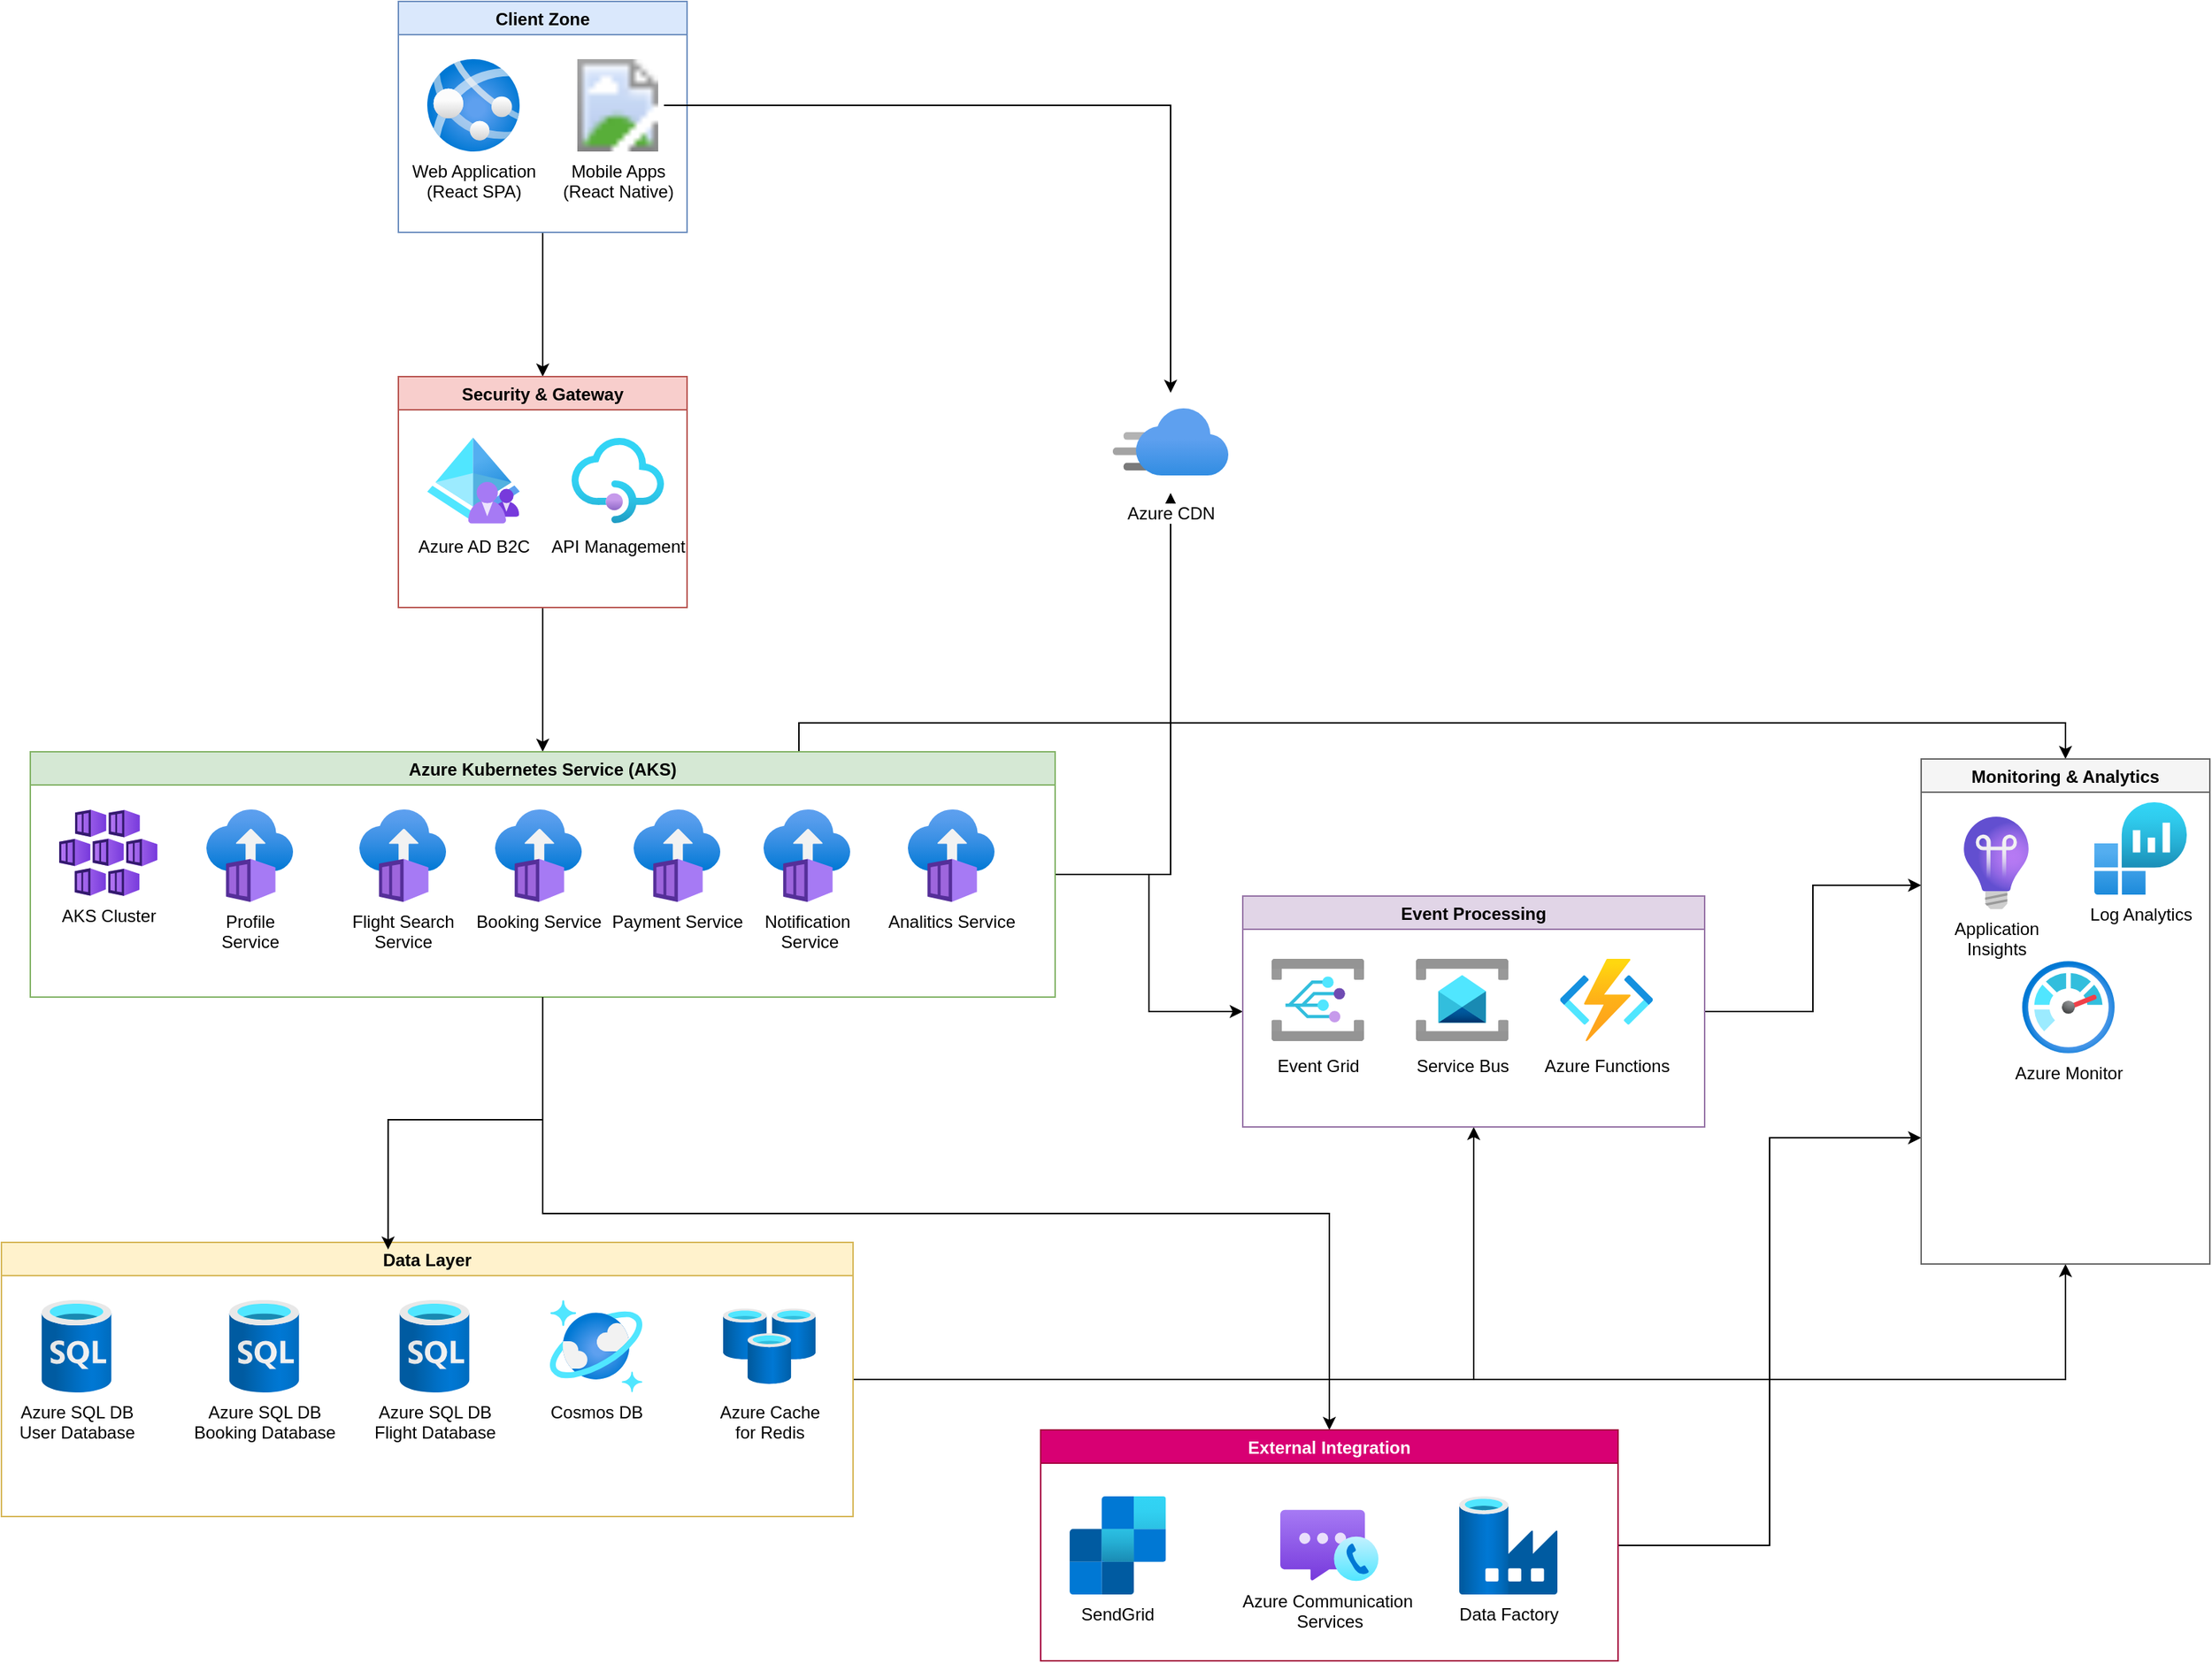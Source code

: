 <mxfile version="25.0.3">
  <diagram id="azure-architecture" name="Azure Conference System Architecture">
    <mxGraphModel dx="3044" dy="2231" grid="1" gridSize="10" guides="1" tooltips="1" connect="1" arrows="1" fold="1" page="1" pageScale="1" pageWidth="1169" pageHeight="827" math="0" shadow="0">
      <root>
        <mxCell id="0" />
        <mxCell id="1" parent="0" />
        <mxCell id="rSL_InwBDzqtrl6E5jdu-8" style="edgeStyle=orthogonalEdgeStyle;rounded=0;orthogonalLoop=1;jettySize=auto;html=1;entryX=0.5;entryY=0;entryDx=0;entryDy=0;" edge="1" parent="1" source="clients_zone" target="security_zone">
          <mxGeometry relative="1" as="geometry" />
        </mxCell>
        <mxCell id="clients_zone" value="Client Zone" style="swimlane;fillColor=#dae8fc;strokeColor=#6c8ebf;fontStyle=1" parent="1" vertex="1">
          <mxGeometry x="335" y="-270" width="200" height="160" as="geometry" />
        </mxCell>
        <mxCell id="web_app" value="Web Application&lt;br&gt;(React SPA)" style="aspect=fixed;html=1;points=[];align=center;image;fontSize=12;image=img/lib/azure2/app_services/App_Services.svg;" parent="clients_zone" vertex="1">
          <mxGeometry x="20" y="40" width="64" height="64" as="geometry" />
        </mxCell>
        <mxCell id="mobile_app" value="Mobile Apps&#xa;(React Native)" style="aspect=fixed;html=1;points=[];align=center;image;fontSize=12;image=img/lib/azure2/mobile/Mobile_Engagement.svg;" parent="clients_zone" vertex="1">
          <mxGeometry x="120" y="40" width="64" height="64" as="geometry" />
        </mxCell>
        <mxCell id="rSL_InwBDzqtrl6E5jdu-7" style="edgeStyle=orthogonalEdgeStyle;rounded=0;orthogonalLoop=1;jettySize=auto;html=1;entryX=0.5;entryY=0;entryDx=0;entryDy=0;" edge="1" parent="1" source="security_zone" target="aks_zone">
          <mxGeometry relative="1" as="geometry" />
        </mxCell>
        <mxCell id="security_zone" value="Security &amp; Gateway" style="swimlane;fillColor=#f8cecc;strokeColor=#b85450;fontStyle=1" parent="1" vertex="1">
          <mxGeometry x="335" y="-10" width="200" height="160" as="geometry" />
        </mxCell>
        <mxCell id="aad_b2c" value="Azure AD B2C" style="aspect=fixed;html=1;points=[];align=center;image;fontSize=12;image=img/lib/azure2/identity/Azure_AD_B2C.svg;" parent="security_zone" vertex="1">
          <mxGeometry x="20" y="40" width="64" height="64" as="geometry" />
        </mxCell>
        <mxCell id="api_mgmt" value="API Management" style="aspect=fixed;html=1;points=[];align=center;image;fontSize=12;image=img/lib/azure2/app_services/API_Management_Services.svg;" parent="security_zone" vertex="1">
          <mxGeometry x="120" y="40" width="64" height="64" as="geometry" />
        </mxCell>
        <mxCell id="rSL_InwBDzqtrl6E5jdu-1" style="edgeStyle=orthogonalEdgeStyle;rounded=0;orthogonalLoop=1;jettySize=auto;html=1;" edge="1" parent="1" source="aks_zone" target="event_zone">
          <mxGeometry relative="1" as="geometry" />
        </mxCell>
        <mxCell id="rSL_InwBDzqtrl6E5jdu-5" style="edgeStyle=orthogonalEdgeStyle;rounded=0;orthogonalLoop=1;jettySize=auto;html=1;entryX=0;entryY=0.5;entryDx=0;entryDy=0;" edge="1" parent="1" source="aks_zone" target="JNAILvhhKDJsEu1cFrxP-38">
          <mxGeometry relative="1" as="geometry" />
        </mxCell>
        <mxCell id="rSL_InwBDzqtrl6E5jdu-6" style="edgeStyle=orthogonalEdgeStyle;rounded=0;orthogonalLoop=1;jettySize=auto;html=1;" edge="1" parent="1" source="aks_zone" target="cdn">
          <mxGeometry relative="1" as="geometry" />
        </mxCell>
        <mxCell id="rSL_InwBDzqtrl6E5jdu-14" style="edgeStyle=orthogonalEdgeStyle;rounded=0;orthogonalLoop=1;jettySize=auto;html=1;exitX=0.75;exitY=0;exitDx=0;exitDy=0;entryX=0.5;entryY=0;entryDx=0;entryDy=0;" edge="1" parent="1" source="aks_zone" target="monitoring_zone">
          <mxGeometry relative="1" as="geometry" />
        </mxCell>
        <mxCell id="aks_zone" value="Azure Kubernetes Service (AKS)" style="swimlane;fillColor=#d5e8d4;strokeColor=#82b366;fontStyle=1" parent="1" vertex="1">
          <mxGeometry x="80" y="250" width="710" height="170" as="geometry" />
        </mxCell>
        <mxCell id="aks_cluster" value="AKS Cluster" style="aspect=fixed;html=1;points=[];align=center;image;fontSize=12;image=img/lib/azure2/containers/Kubernetes_Services.svg;" parent="aks_zone" vertex="1">
          <mxGeometry x="20" y="40" width="68" height="60" as="geometry" />
        </mxCell>
        <mxCell id="conference_svc" value="Profile&lt;br&gt;&lt;div&gt;Service&lt;/div&gt;" style="aspect=fixed;html=1;points=[];align=center;image;fontSize=12;image=img/lib/azure2/containers/Container_Instances.svg;" parent="aks_zone" vertex="1">
          <mxGeometry x="120" y="40" width="64" height="64" as="geometry" />
        </mxCell>
        <mxCell id="session_svc" value="Flight Search&lt;div&gt;Service&lt;/div&gt;" style="aspect=fixed;html=1;points=[];align=center;image;fontSize=12;image=img/lib/azure2/containers/Container_Instances.svg;" parent="aks_zone" vertex="1">
          <mxGeometry x="226" y="40" width="64" height="64" as="geometry" />
        </mxCell>
        <mxCell id="voting_svc" value="Booking Service" style="aspect=fixed;html=1;points=[];align=center;image;fontSize=12;image=img/lib/azure2/containers/Container_Instances.svg;" parent="aks_zone" vertex="1">
          <mxGeometry x="320" y="40" width="64" height="64" as="geometry" />
        </mxCell>
        <mxCell id="JNAILvhhKDJsEu1cFrxP-23" value="Payment Service" style="aspect=fixed;html=1;points=[];align=center;image;fontSize=12;image=img/lib/azure2/containers/Container_Instances.svg;" parent="aks_zone" vertex="1">
          <mxGeometry x="416" y="40" width="64" height="64" as="geometry" />
        </mxCell>
        <mxCell id="JNAILvhhKDJsEu1cFrxP-24" value="Notification&lt;div&gt;&amp;nbsp;Service&lt;/div&gt;" style="aspect=fixed;html=1;points=[];align=center;image;fontSize=12;image=img/lib/azure2/containers/Container_Instances.svg;" parent="aks_zone" vertex="1">
          <mxGeometry x="506" y="40" width="64" height="64" as="geometry" />
        </mxCell>
        <mxCell id="JNAILvhhKDJsEu1cFrxP-25" value="Analitics Service" style="aspect=fixed;html=1;points=[];align=center;image;fontSize=12;image=img/lib/azure2/containers/Container_Instances.svg;" parent="aks_zone" vertex="1">
          <mxGeometry x="606" y="40" width="64" height="64" as="geometry" />
        </mxCell>
        <mxCell id="rSL_InwBDzqtrl6E5jdu-15" style="edgeStyle=orthogonalEdgeStyle;rounded=0;orthogonalLoop=1;jettySize=auto;html=1;entryX=0;entryY=0.75;entryDx=0;entryDy=0;" edge="1" parent="1" source="event_zone" target="monitoring_zone">
          <mxGeometry relative="1" as="geometry" />
        </mxCell>
        <mxCell id="event_zone" value="External Integration" style="swimlane;fillColor=#d80073;strokeColor=#A50040;fontStyle=1;fontColor=#ffffff;" parent="1" vertex="1">
          <mxGeometry x="780" y="720" width="400" height="160" as="geometry" />
        </mxCell>
        <mxCell id="JNAILvhhKDJsEu1cFrxP-58" value="SendGrid" style="image;aspect=fixed;html=1;points=[];align=center;fontSize=12;image=img/lib/azure2/integration/SendGrid_Accounts.svg;" parent="event_zone" vertex="1">
          <mxGeometry x="20" y="46" width="66.8" height="68" as="geometry" />
        </mxCell>
        <mxCell id="JNAILvhhKDJsEu1cFrxP-57" value="Azure Communication&amp;nbsp;&lt;div&gt;Services&lt;/div&gt;" style="image;aspect=fixed;html=1;points=[];align=center;fontSize=12;image=img/lib/azure2/other/Azure_Communication_Services.svg;" parent="event_zone" vertex="1">
          <mxGeometry x="166" y="55" width="68" height="50" as="geometry" />
        </mxCell>
        <mxCell id="JNAILvhhKDJsEu1cFrxP-59" value="Data Factory&lt;div&gt;&lt;br&gt;&lt;/div&gt;" style="image;aspect=fixed;html=1;points=[];align=center;fontSize=12;image=img/lib/azure2/databases/Data_Factory.svg;" parent="event_zone" vertex="1">
          <mxGeometry x="290" y="46" width="68" height="68" as="geometry" />
        </mxCell>
        <mxCell id="rSL_InwBDzqtrl6E5jdu-3" style="edgeStyle=orthogonalEdgeStyle;rounded=0;orthogonalLoop=1;jettySize=auto;html=1;entryX=0.5;entryY=1;entryDx=0;entryDy=0;" edge="1" parent="1" source="storage_zone" target="JNAILvhhKDJsEu1cFrxP-38">
          <mxGeometry relative="1" as="geometry" />
        </mxCell>
        <mxCell id="rSL_InwBDzqtrl6E5jdu-12" style="edgeStyle=orthogonalEdgeStyle;rounded=0;orthogonalLoop=1;jettySize=auto;html=1;entryX=0.5;entryY=1;entryDx=0;entryDy=0;" edge="1" parent="1" source="storage_zone" target="monitoring_zone">
          <mxGeometry relative="1" as="geometry" />
        </mxCell>
        <mxCell id="storage_zone" value="Data Layer" style="swimlane;fillColor=#fff2cc;strokeColor=#d6b656;fontStyle=1" parent="1" vertex="1">
          <mxGeometry x="60" y="590" width="590" height="190" as="geometry" />
        </mxCell>
        <mxCell id="sql_db" value="Azure SQL DB&lt;br&gt;User Database" style="aspect=fixed;html=1;points=[];align=center;image;fontSize=12;image=img/lib/azure2/databases/SQL_Database.svg;" parent="storage_zone" vertex="1">
          <mxGeometry x="20" y="40" width="64" height="64" as="geometry" />
        </mxCell>
        <mxCell id="cosmos_db" value="Cosmos DB" style="aspect=fixed;html=1;points=[];align=center;image;fontSize=12;image=img/lib/azure2/databases/Azure_Cosmos_DB.svg;" parent="storage_zone" vertex="1">
          <mxGeometry x="380" y="40" width="64" height="64" as="geometry" />
        </mxCell>
        <mxCell id="redis" value="Azure Cache&#xa;for Redis" style="aspect=fixed;html=1;points=[];align=center;image;fontSize=12;image=img/lib/azure2/databases/Cache_Redis.svg;" parent="storage_zone" vertex="1">
          <mxGeometry x="500" y="40" width="64" height="64" as="geometry" />
        </mxCell>
        <mxCell id="JNAILvhhKDJsEu1cFrxP-26" value="Azure SQL DB&lt;br&gt;Booking Database" style="aspect=fixed;html=1;points=[];align=center;image;fontSize=12;image=img/lib/azure2/databases/SQL_Database.svg;" parent="storage_zone" vertex="1">
          <mxGeometry x="150" y="40" width="64" height="64" as="geometry" />
        </mxCell>
        <mxCell id="JNAILvhhKDJsEu1cFrxP-27" value="Azure SQL DB&lt;br&gt;Flight Database" style="aspect=fixed;html=1;points=[];align=center;image;fontSize=12;image=img/lib/azure2/databases/SQL_Database.svg;" parent="storage_zone" vertex="1">
          <mxGeometry x="268" y="40" width="64" height="64" as="geometry" />
        </mxCell>
        <mxCell id="monitoring_zone" value="Monitoring &amp; Analytics" style="swimlane;fillColor=#f5f5f5;strokeColor=#666666;fontStyle=1" parent="1" vertex="1">
          <mxGeometry x="1390" y="255" width="200" height="350" as="geometry" />
        </mxCell>
        <mxCell id="app_insights" value="Application&#xa;Insights" style="aspect=fixed;html=1;points=[];align=center;image;fontSize=12;image=img/lib/azure2/devops/Application_Insights.svg;" parent="monitoring_zone" vertex="1">
          <mxGeometry x="20" y="40" width="64" height="64" as="geometry" />
        </mxCell>
        <mxCell id="log_analytics" value="Log Analytics" style="aspect=fixed;html=1;points=[];align=center;image;fontSize=12;image=img/lib/azure2/analytics/Log_Analytics_Workspaces.svg;" parent="monitoring_zone" vertex="1">
          <mxGeometry x="120" y="30" width="64" height="64" as="geometry" />
        </mxCell>
        <mxCell id="azure_monitor" value="Azure Monitor" style="aspect=fixed;html=1;points=[];align=center;image;fontSize=12;image=img/lib/azure2/management_governance/Monitor.svg;" parent="monitoring_zone" vertex="1">
          <mxGeometry x="70" y="140" width="64" height="64" as="geometry" />
        </mxCell>
        <mxCell id="cdn" value="Azure CDN" style="aspect=fixed;html=1;points=[];align=center;image;fontSize=12;image=img/lib/azure2/app_services/CDN_Profiles.svg;" parent="1" vertex="1">
          <mxGeometry x="830" width="80" height="70.59" as="geometry" />
        </mxCell>
        <mxCell id="rSL_InwBDzqtrl6E5jdu-10" style="edgeStyle=orthogonalEdgeStyle;rounded=0;orthogonalLoop=1;jettySize=auto;html=1;entryX=0;entryY=0.25;entryDx=0;entryDy=0;" edge="1" parent="1" source="JNAILvhhKDJsEu1cFrxP-38" target="monitoring_zone">
          <mxGeometry relative="1" as="geometry" />
        </mxCell>
        <mxCell id="JNAILvhhKDJsEu1cFrxP-38" value="Event Processing" style="swimlane;fillColor=#e1d5e7;strokeColor=#9673a6;fontStyle=1" parent="1" vertex="1">
          <mxGeometry x="920" y="350" width="320" height="160" as="geometry" />
        </mxCell>
        <mxCell id="JNAILvhhKDJsEu1cFrxP-39" value="Event Grid" style="aspect=fixed;html=1;points=[];align=center;image;fontSize=12;image=img/lib/azure2/integration/Event_Grid_Domains.svg;" parent="JNAILvhhKDJsEu1cFrxP-38" vertex="1">
          <mxGeometry x="20" y="40" width="64" height="64" as="geometry" />
        </mxCell>
        <mxCell id="JNAILvhhKDJsEu1cFrxP-40" value="Service Bus" style="aspect=fixed;html=1;points=[];align=center;image;fontSize=12;image=img/lib/azure2/integration/Service_Bus.svg;" parent="JNAILvhhKDJsEu1cFrxP-38" vertex="1">
          <mxGeometry x="120" y="40" width="64" height="64" as="geometry" />
        </mxCell>
        <mxCell id="JNAILvhhKDJsEu1cFrxP-41" value="Azure Functions" style="aspect=fixed;html=1;points=[];align=center;image;fontSize=12;image=img/lib/azure2/compute/Function_Apps.svg;" parent="JNAILvhhKDJsEu1cFrxP-38" vertex="1">
          <mxGeometry x="220" y="40" width="64" height="64" as="geometry" />
        </mxCell>
        <mxCell id="rSL_InwBDzqtrl6E5jdu-2" style="edgeStyle=orthogonalEdgeStyle;rounded=0;orthogonalLoop=1;jettySize=auto;html=1;entryX=0.454;entryY=0.026;entryDx=0;entryDy=0;entryPerimeter=0;" edge="1" parent="1" source="aks_zone" target="storage_zone">
          <mxGeometry relative="1" as="geometry" />
        </mxCell>
        <mxCell id="rSL_InwBDzqtrl6E5jdu-9" style="edgeStyle=orthogonalEdgeStyle;rounded=0;orthogonalLoop=1;jettySize=auto;html=1;entryX=0.5;entryY=0.017;entryDx=0;entryDy=0;entryPerimeter=0;" edge="1" parent="1" source="mobile_app" target="cdn">
          <mxGeometry relative="1" as="geometry" />
        </mxCell>
      </root>
    </mxGraphModel>
  </diagram>
</mxfile>
